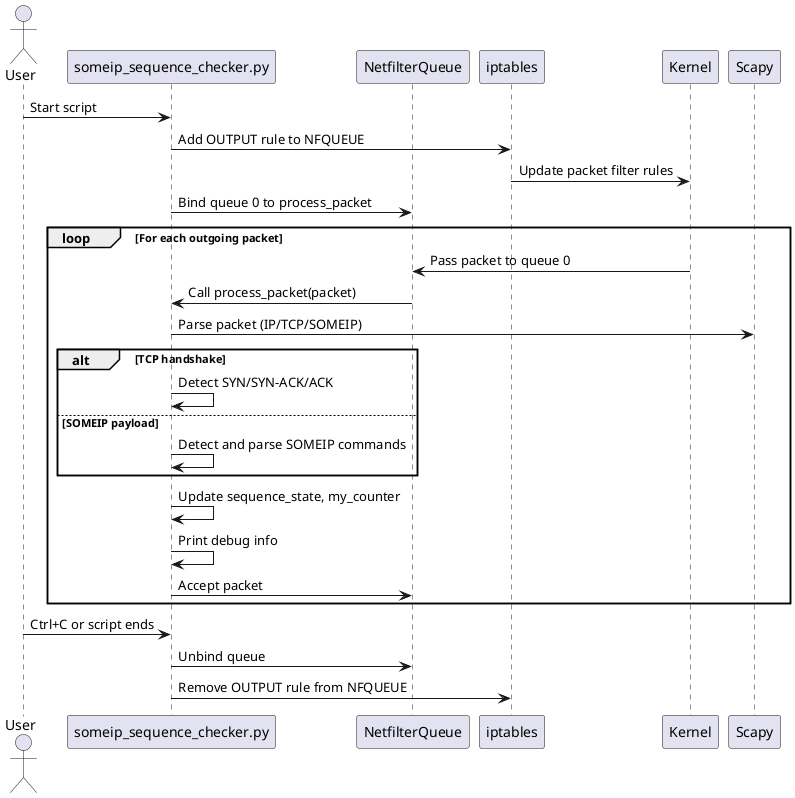 @startuml
actor User
participant "someip_sequence_checker.py" as Proxy
participant "NetfilterQueue" as NFQ
participant "iptables" as IPT
participant "Kernel" as Kernel
participant "Scapy" as Scapy

User -> Proxy : Start script
Proxy -> IPT : Add OUTPUT rule to NFQUEUE
IPT -> Kernel : Update packet filter rules

Proxy -> NFQ : Bind queue 0 to process_packet
loop For each outgoing packet
    Kernel -> NFQ : Pass packet to queue 0
    NFQ -> Proxy : Call process_packet(packet)
    Proxy -> Scapy : Parse packet (IP/TCP/SOMEIP)
    alt TCP handshake
        Proxy -> Proxy : Detect SYN/SYN-ACK/ACK
    else SOMEIP payload
        Proxy -> Proxy : Detect and parse SOMEIP commands
    end
    Proxy -> Proxy : Update sequence_state, my_counter
    Proxy -> Proxy : Print debug info
    Proxy -> NFQ : Accept packet
end

User -> Proxy : Ctrl+C or script ends
Proxy -> NFQ : Unbind queue
Proxy -> IPT : Remove OUTPUT rule from NFQUEUE
@enduml
